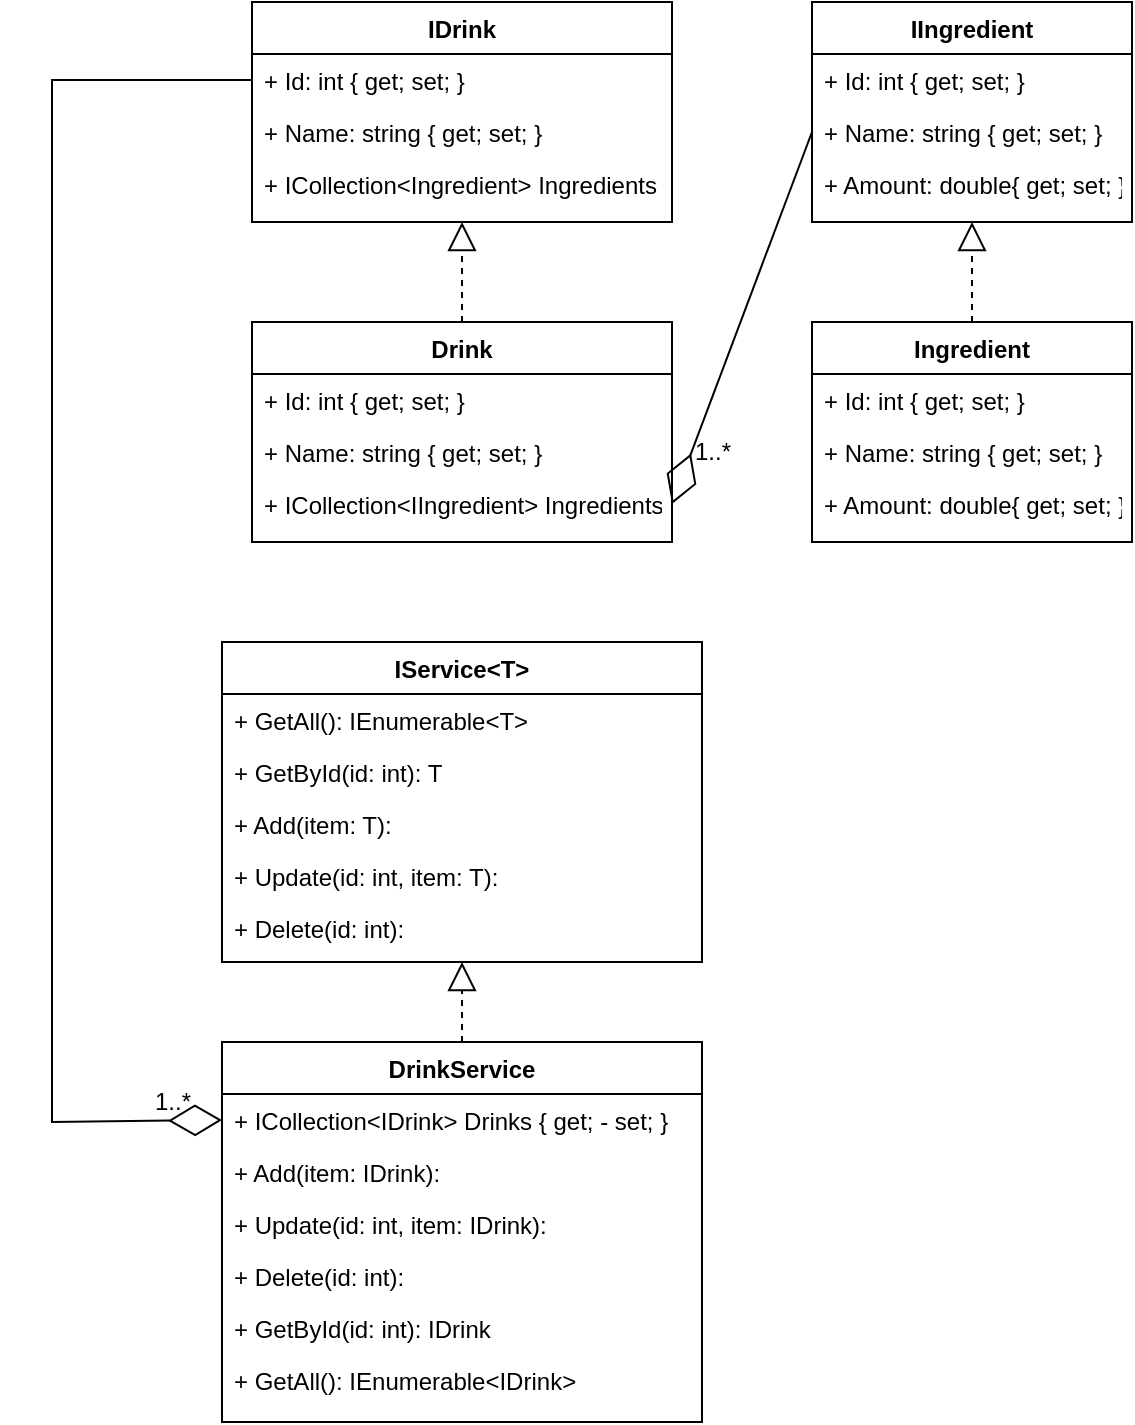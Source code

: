 <mxfile version="20.8.20" type="device"><diagram id="C5RBs43oDa-KdzZeNtuy" name="Page-1"><mxGraphModel dx="1434" dy="1965" grid="1" gridSize="10" guides="1" tooltips="1" connect="1" arrows="1" fold="1" page="1" pageScale="1" pageWidth="827" pageHeight="1169" math="0" shadow="0"><root><mxCell id="WIyWlLk6GJQsqaUBKTNV-0"/><mxCell id="WIyWlLk6GJQsqaUBKTNV-1" parent="WIyWlLk6GJQsqaUBKTNV-0"/><mxCell id="zkfFHV4jXpPFQw0GAbJ--0" value="Drink" style="swimlane;fontStyle=1;align=center;verticalAlign=top;childLayout=stackLayout;horizontal=1;startSize=26;horizontalStack=0;resizeParent=1;resizeLast=0;collapsible=1;marginBottom=0;rounded=0;shadow=0;strokeWidth=1;" parent="WIyWlLk6GJQsqaUBKTNV-1" vertex="1"><mxGeometry x="220" y="120" width="210" height="110" as="geometry"><mxRectangle x="230" y="140" width="160" height="26" as="alternateBounds"/></mxGeometry></mxCell><mxCell id="zkfFHV4jXpPFQw0GAbJ--1" value="+ Id: int { get; set; }" style="text;align=left;verticalAlign=top;spacingLeft=4;spacingRight=4;overflow=hidden;rotatable=0;points=[[0,0.5],[1,0.5]];portConstraint=eastwest;" parent="zkfFHV4jXpPFQw0GAbJ--0" vertex="1"><mxGeometry y="26" width="210" height="26" as="geometry"/></mxCell><mxCell id="zkfFHV4jXpPFQw0GAbJ--2" value="+ Name: string { get; set; }" style="text;align=left;verticalAlign=top;spacingLeft=4;spacingRight=4;overflow=hidden;rotatable=0;points=[[0,0.5],[1,0.5]];portConstraint=eastwest;rounded=0;shadow=0;html=0;" parent="zkfFHV4jXpPFQw0GAbJ--0" vertex="1"><mxGeometry y="52" width="210" height="26" as="geometry"/></mxCell><mxCell id="zkfFHV4jXpPFQw0GAbJ--3" value="+ ICollection&lt;IIngredient&gt; Ingredients" style="text;align=left;verticalAlign=top;spacingLeft=4;spacingRight=4;overflow=hidden;rotatable=0;points=[[0,0.5],[1,0.5]];portConstraint=eastwest;rounded=0;shadow=0;html=0;" parent="zkfFHV4jXpPFQw0GAbJ--0" vertex="1"><mxGeometry y="78" width="210" height="26" as="geometry"/></mxCell><mxCell id="zkfFHV4jXpPFQw0GAbJ--17" value="Ingredient" style="swimlane;fontStyle=1;align=center;verticalAlign=top;childLayout=stackLayout;horizontal=1;startSize=26;horizontalStack=0;resizeParent=1;resizeLast=0;collapsible=1;marginBottom=0;rounded=0;shadow=0;strokeWidth=1;" parent="WIyWlLk6GJQsqaUBKTNV-1" vertex="1"><mxGeometry x="500" y="120" width="160" height="110" as="geometry"><mxRectangle x="550" y="140" width="160" height="26" as="alternateBounds"/></mxGeometry></mxCell><mxCell id="zkfFHV4jXpPFQw0GAbJ--18" value="+ Id: int { get; set; }" style="text;align=left;verticalAlign=top;spacingLeft=4;spacingRight=4;overflow=hidden;rotatable=0;points=[[0,0.5],[1,0.5]];portConstraint=eastwest;" parent="zkfFHV4jXpPFQw0GAbJ--17" vertex="1"><mxGeometry y="26" width="160" height="26" as="geometry"/></mxCell><mxCell id="zkfFHV4jXpPFQw0GAbJ--19" value="+ Name: string { get; set; }" style="text;align=left;verticalAlign=top;spacingLeft=4;spacingRight=4;overflow=hidden;rotatable=0;points=[[0,0.5],[1,0.5]];portConstraint=eastwest;rounded=0;shadow=0;html=0;" parent="zkfFHV4jXpPFQw0GAbJ--17" vertex="1"><mxGeometry y="52" width="160" height="26" as="geometry"/></mxCell><mxCell id="TpibXT-QcwbB5aBv6RkL-3" value="+ Amount: double{ get; set; }" style="text;align=left;verticalAlign=top;spacingLeft=4;spacingRight=4;overflow=hidden;rotatable=0;points=[[0,0.5],[1,0.5]];portConstraint=eastwest;rounded=0;shadow=0;html=0;" parent="zkfFHV4jXpPFQw0GAbJ--17" vertex="1"><mxGeometry y="78" width="160" height="26" as="geometry"/></mxCell><mxCell id="TpibXT-QcwbB5aBv6RkL-4" value="IDrink" style="swimlane;fontStyle=1;align=center;verticalAlign=top;childLayout=stackLayout;horizontal=1;startSize=26;horizontalStack=0;resizeParent=1;resizeLast=0;collapsible=1;marginBottom=0;rounded=0;shadow=0;strokeWidth=1;" parent="WIyWlLk6GJQsqaUBKTNV-1" vertex="1"><mxGeometry x="220" y="-40" width="210" height="110" as="geometry"><mxRectangle x="230" y="140" width="160" height="26" as="alternateBounds"/></mxGeometry></mxCell><mxCell id="TpibXT-QcwbB5aBv6RkL-5" value="+ Id: int { get; set; }" style="text;align=left;verticalAlign=top;spacingLeft=4;spacingRight=4;overflow=hidden;rotatable=0;points=[[0,0.5],[1,0.5]];portConstraint=eastwest;" parent="TpibXT-QcwbB5aBv6RkL-4" vertex="1"><mxGeometry y="26" width="210" height="26" as="geometry"/></mxCell><mxCell id="TpibXT-QcwbB5aBv6RkL-6" value="+ Name: string { get; set; }" style="text;align=left;verticalAlign=top;spacingLeft=4;spacingRight=4;overflow=hidden;rotatable=0;points=[[0,0.5],[1,0.5]];portConstraint=eastwest;rounded=0;shadow=0;html=0;" parent="TpibXT-QcwbB5aBv6RkL-4" vertex="1"><mxGeometry y="52" width="210" height="26" as="geometry"/></mxCell><mxCell id="TpibXT-QcwbB5aBv6RkL-7" value="+ ICollection&lt;Ingredient&gt; Ingredients" style="text;align=left;verticalAlign=top;spacingLeft=4;spacingRight=4;overflow=hidden;rotatable=0;points=[[0,0.5],[1,0.5]];portConstraint=eastwest;rounded=0;shadow=0;html=0;" parent="TpibXT-QcwbB5aBv6RkL-4" vertex="1"><mxGeometry y="78" width="210" height="26" as="geometry"/></mxCell><mxCell id="TpibXT-QcwbB5aBv6RkL-8" value="IIngredient" style="swimlane;fontStyle=1;align=center;verticalAlign=top;childLayout=stackLayout;horizontal=1;startSize=26;horizontalStack=0;resizeParent=1;resizeLast=0;collapsible=1;marginBottom=0;rounded=0;shadow=0;strokeWidth=1;" parent="WIyWlLk6GJQsqaUBKTNV-1" vertex="1"><mxGeometry x="500" y="-40" width="160" height="110" as="geometry"><mxRectangle x="550" y="140" width="160" height="26" as="alternateBounds"/></mxGeometry></mxCell><mxCell id="TpibXT-QcwbB5aBv6RkL-9" value="+ Id: int { get; set; }" style="text;align=left;verticalAlign=top;spacingLeft=4;spacingRight=4;overflow=hidden;rotatable=0;points=[[0,0.5],[1,0.5]];portConstraint=eastwest;" parent="TpibXT-QcwbB5aBv6RkL-8" vertex="1"><mxGeometry y="26" width="160" height="26" as="geometry"/></mxCell><mxCell id="TpibXT-QcwbB5aBv6RkL-10" value="+ Name: string { get; set; }" style="text;align=left;verticalAlign=top;spacingLeft=4;spacingRight=4;overflow=hidden;rotatable=0;points=[[0,0.5],[1,0.5]];portConstraint=eastwest;rounded=0;shadow=0;html=0;" parent="TpibXT-QcwbB5aBv6RkL-8" vertex="1"><mxGeometry y="52" width="160" height="26" as="geometry"/></mxCell><mxCell id="TpibXT-QcwbB5aBv6RkL-11" value="+ Amount: double{ get; set; }" style="text;align=left;verticalAlign=top;spacingLeft=4;spacingRight=4;overflow=hidden;rotatable=0;points=[[0,0.5],[1,0.5]];portConstraint=eastwest;rounded=0;shadow=0;html=0;" parent="TpibXT-QcwbB5aBv6RkL-8" vertex="1"><mxGeometry y="78" width="160" height="26" as="geometry"/></mxCell><mxCell id="TpibXT-QcwbB5aBv6RkL-12" value="" style="endArrow=block;dashed=1;endFill=0;endSize=12;html=1;rounded=0;exitX=0.5;exitY=0;exitDx=0;exitDy=0;entryX=0.5;entryY=1;entryDx=0;entryDy=0;" parent="WIyWlLk6GJQsqaUBKTNV-1" source="zkfFHV4jXpPFQw0GAbJ--0" target="TpibXT-QcwbB5aBv6RkL-4" edge="1"><mxGeometry width="160" relative="1" as="geometry"><mxPoint x="330" y="130" as="sourcePoint"/><mxPoint x="490" y="130" as="targetPoint"/></mxGeometry></mxCell><mxCell id="TpibXT-QcwbB5aBv6RkL-13" value="" style="endArrow=block;dashed=1;endFill=0;endSize=12;html=1;rounded=0;exitX=0.5;exitY=0;exitDx=0;exitDy=0;entryX=0.5;entryY=1;entryDx=0;entryDy=0;" parent="WIyWlLk6GJQsqaUBKTNV-1" source="zkfFHV4jXpPFQw0GAbJ--17" target="TpibXT-QcwbB5aBv6RkL-8" edge="1"><mxGeometry width="160" relative="1" as="geometry"><mxPoint x="335" y="130" as="sourcePoint"/><mxPoint x="335" y="80" as="targetPoint"/></mxGeometry></mxCell><mxCell id="TpibXT-QcwbB5aBv6RkL-14" value="" style="endArrow=diamondThin;endFill=0;endSize=24;html=1;rounded=0;exitX=0;exitY=0.5;exitDx=0;exitDy=0;entryX=1;entryY=0.5;entryDx=0;entryDy=0;" parent="WIyWlLk6GJQsqaUBKTNV-1" source="TpibXT-QcwbB5aBv6RkL-10" target="zkfFHV4jXpPFQw0GAbJ--3" edge="1"><mxGeometry width="160" relative="1" as="geometry"><mxPoint x="330" y="130" as="sourcePoint"/><mxPoint x="490" y="130" as="targetPoint"/></mxGeometry></mxCell><mxCell id="TpibXT-QcwbB5aBv6RkL-16" value="IService&lt;T&gt;" style="swimlane;fontStyle=1;align=center;verticalAlign=top;childLayout=stackLayout;horizontal=1;startSize=26;horizontalStack=0;resizeParent=1;resizeLast=0;collapsible=1;marginBottom=0;rounded=0;shadow=0;strokeWidth=1;" parent="WIyWlLk6GJQsqaUBKTNV-1" vertex="1"><mxGeometry x="205" y="280" width="240" height="160" as="geometry"><mxRectangle x="130" y="380" width="160" height="26" as="alternateBounds"/></mxGeometry></mxCell><mxCell id="TpibXT-QcwbB5aBv6RkL-17" value="+ GetAll(): IEnumerable&lt;T&gt;" style="text;align=left;verticalAlign=top;spacingLeft=4;spacingRight=4;overflow=hidden;rotatable=0;points=[[0,0.5],[1,0.5]];portConstraint=eastwest;" parent="TpibXT-QcwbB5aBv6RkL-16" vertex="1"><mxGeometry y="26" width="240" height="26" as="geometry"/></mxCell><mxCell id="TpibXT-QcwbB5aBv6RkL-18" value="+ GetById(id: int): T" style="text;align=left;verticalAlign=top;spacingLeft=4;spacingRight=4;overflow=hidden;rotatable=0;points=[[0,0.5],[1,0.5]];portConstraint=eastwest;rounded=0;shadow=0;html=0;" parent="TpibXT-QcwbB5aBv6RkL-16" vertex="1"><mxGeometry y="52" width="240" height="26" as="geometry"/></mxCell><mxCell id="TpibXT-QcwbB5aBv6RkL-19" value="+ Add(item: T):" style="text;align=left;verticalAlign=top;spacingLeft=4;spacingRight=4;overflow=hidden;rotatable=0;points=[[0,0.5],[1,0.5]];portConstraint=eastwest;rounded=0;shadow=0;html=0;" parent="TpibXT-QcwbB5aBv6RkL-16" vertex="1"><mxGeometry y="78" width="240" height="26" as="geometry"/></mxCell><mxCell id="TpibXT-QcwbB5aBv6RkL-20" value="+ Update(id: int, item: T):" style="text;align=left;verticalAlign=top;spacingLeft=4;spacingRight=4;overflow=hidden;rotatable=0;points=[[0,0.5],[1,0.5]];portConstraint=eastwest;rounded=0;shadow=0;html=0;" parent="TpibXT-QcwbB5aBv6RkL-16" vertex="1"><mxGeometry y="104" width="240" height="26" as="geometry"/></mxCell><mxCell id="TpibXT-QcwbB5aBv6RkL-21" value="+ Delete(id: int):" style="text;align=left;verticalAlign=top;spacingLeft=4;spacingRight=4;overflow=hidden;rotatable=0;points=[[0,0.5],[1,0.5]];portConstraint=eastwest;rounded=0;shadow=0;html=0;" parent="TpibXT-QcwbB5aBv6RkL-16" vertex="1"><mxGeometry y="130" width="240" height="26" as="geometry"/></mxCell><mxCell id="TpibXT-QcwbB5aBv6RkL-25" value="DrinkService" style="swimlane;fontStyle=1;align=center;verticalAlign=top;childLayout=stackLayout;horizontal=1;startSize=26;horizontalStack=0;resizeParent=1;resizeLast=0;collapsible=1;marginBottom=0;rounded=0;shadow=0;strokeWidth=1;" parent="WIyWlLk6GJQsqaUBKTNV-1" vertex="1"><mxGeometry x="205" y="480" width="240" height="190" as="geometry"><mxRectangle x="130" y="380" width="160" height="26" as="alternateBounds"/></mxGeometry></mxCell><mxCell id="TpibXT-QcwbB5aBv6RkL-26" value="+ ICollection&lt;IDrink&gt; Drinks { get; - set; }" style="text;align=left;verticalAlign=top;spacingLeft=4;spacingRight=4;overflow=hidden;rotatable=0;points=[[0,0.5],[1,0.5]];portConstraint=eastwest;" parent="TpibXT-QcwbB5aBv6RkL-25" vertex="1"><mxGeometry y="26" width="240" height="26" as="geometry"/></mxCell><mxCell id="TpibXT-QcwbB5aBv6RkL-28" value="+ Add(item: IDrink):" style="text;align=left;verticalAlign=top;spacingLeft=4;spacingRight=4;overflow=hidden;rotatable=0;points=[[0,0.5],[1,0.5]];portConstraint=eastwest;rounded=0;shadow=0;html=0;" parent="TpibXT-QcwbB5aBv6RkL-25" vertex="1"><mxGeometry y="52" width="240" height="26" as="geometry"/></mxCell><mxCell id="TpibXT-QcwbB5aBv6RkL-29" value="+ Update(id: int, item: IDrink):" style="text;align=left;verticalAlign=top;spacingLeft=4;spacingRight=4;overflow=hidden;rotatable=0;points=[[0,0.5],[1,0.5]];portConstraint=eastwest;rounded=0;shadow=0;html=0;" parent="TpibXT-QcwbB5aBv6RkL-25" vertex="1"><mxGeometry y="78" width="240" height="26" as="geometry"/></mxCell><mxCell id="TpibXT-QcwbB5aBv6RkL-30" value="+ Delete(id: int):" style="text;align=left;verticalAlign=top;spacingLeft=4;spacingRight=4;overflow=hidden;rotatable=0;points=[[0,0.5],[1,0.5]];portConstraint=eastwest;rounded=0;shadow=0;html=0;" parent="TpibXT-QcwbB5aBv6RkL-25" vertex="1"><mxGeometry y="104" width="240" height="26" as="geometry"/></mxCell><mxCell id="TpibXT-QcwbB5aBv6RkL-27" value="+ GetById(id: int): IDrink" style="text;align=left;verticalAlign=top;spacingLeft=4;spacingRight=4;overflow=hidden;rotatable=0;points=[[0,0.5],[1,0.5]];portConstraint=eastwest;rounded=0;shadow=0;html=0;" parent="TpibXT-QcwbB5aBv6RkL-25" vertex="1"><mxGeometry y="130" width="240" height="26" as="geometry"/></mxCell><mxCell id="TpibXT-QcwbB5aBv6RkL-31" value="+ GetAll(): IEnumerable&lt;IDrink&gt;" style="text;align=left;verticalAlign=top;spacingLeft=4;spacingRight=4;overflow=hidden;rotatable=0;points=[[0,0.5],[1,0.5]];portConstraint=eastwest;" parent="TpibXT-QcwbB5aBv6RkL-25" vertex="1"><mxGeometry y="156" width="240" height="26" as="geometry"/></mxCell><mxCell id="TpibXT-QcwbB5aBv6RkL-33" value="" style="endArrow=block;dashed=1;endFill=0;endSize=12;html=1;rounded=0;entryX=0.5;entryY=1;entryDx=0;entryDy=0;exitX=0.5;exitY=0;exitDx=0;exitDy=0;" parent="WIyWlLk6GJQsqaUBKTNV-1" source="TpibXT-QcwbB5aBv6RkL-25" edge="1"><mxGeometry width="160" relative="1" as="geometry"><mxPoint x="330" y="430" as="sourcePoint"/><mxPoint x="325" y="440" as="targetPoint"/></mxGeometry></mxCell><mxCell id="TpibXT-QcwbB5aBv6RkL-34" value="" style="endArrow=diamondThin;endFill=0;endSize=24;html=1;rounded=0;entryX=0;entryY=0.5;entryDx=0;entryDy=0;exitX=0;exitY=0.5;exitDx=0;exitDy=0;" parent="WIyWlLk6GJQsqaUBKTNV-1" source="TpibXT-QcwbB5aBv6RkL-5" target="TpibXT-QcwbB5aBv6RkL-26" edge="1"><mxGeometry width="160" relative="1" as="geometry"><mxPoint x="120" as="sourcePoint"/><mxPoint x="160" y="470" as="targetPoint"/><Array as="points"><mxPoint x="120" y="-1"/><mxPoint x="120" y="260"/><mxPoint x="120" y="520"/></Array></mxGeometry></mxCell><mxCell id="TpibXT-QcwbB5aBv6RkL-39" value="1..*" style="text;html=1;align=center;verticalAlign=middle;resizable=0;points=[];autosize=1;strokeColor=none;fillColor=none;" parent="WIyWlLk6GJQsqaUBKTNV-1" vertex="1"><mxGeometry x="160" y="495" width="40" height="30" as="geometry"/></mxCell><mxCell id="TpibXT-QcwbB5aBv6RkL-40" value="1..*" style="text;html=1;align=center;verticalAlign=middle;resizable=0;points=[];autosize=1;strokeColor=none;fillColor=none;" parent="WIyWlLk6GJQsqaUBKTNV-1" vertex="1"><mxGeometry x="430" y="170" width="40" height="30" as="geometry"/></mxCell></root></mxGraphModel></diagram></mxfile>